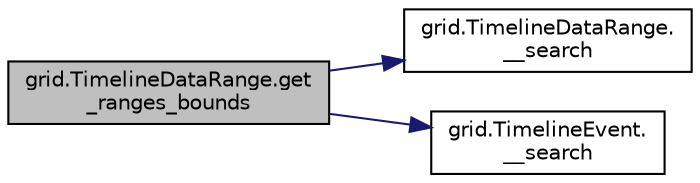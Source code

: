 digraph "grid.TimelineDataRange.get_ranges_bounds"
{
 // LATEX_PDF_SIZE
  edge [fontname="Helvetica",fontsize="10",labelfontname="Helvetica",labelfontsize="10"];
  node [fontname="Helvetica",fontsize="10",shape=record];
  rankdir="LR";
  Node1 [label="grid.TimelineDataRange.get\l_ranges_bounds",height=0.2,width=0.4,color="black", fillcolor="grey75", style="filled", fontcolor="black",tooltip="Get ranges bounds."];
  Node1 -> Node2 [color="midnightblue",fontsize="10",style="solid",fontname="Helvetica"];
  Node2 [label="grid.TimelineDataRange.\l__search",height=0.2,width=0.4,color="black", fillcolor="white", style="filled",URL="$classgrid_1_1_timeline_data_range.html#a1fc283140a2b2ff45533bfa2214441cf",tooltip="Search."];
  Node1 -> Node3 [color="midnightblue",fontsize="10",style="solid",fontname="Helvetica"];
  Node3 [label="grid.TimelineEvent.\l__search",height=0.2,width=0.4,color="black", fillcolor="white", style="filled",URL="$classgrid_1_1_timeline_event.html#acacf857c495ea6c957fabf0c097e37db",tooltip="Search function."];
}
